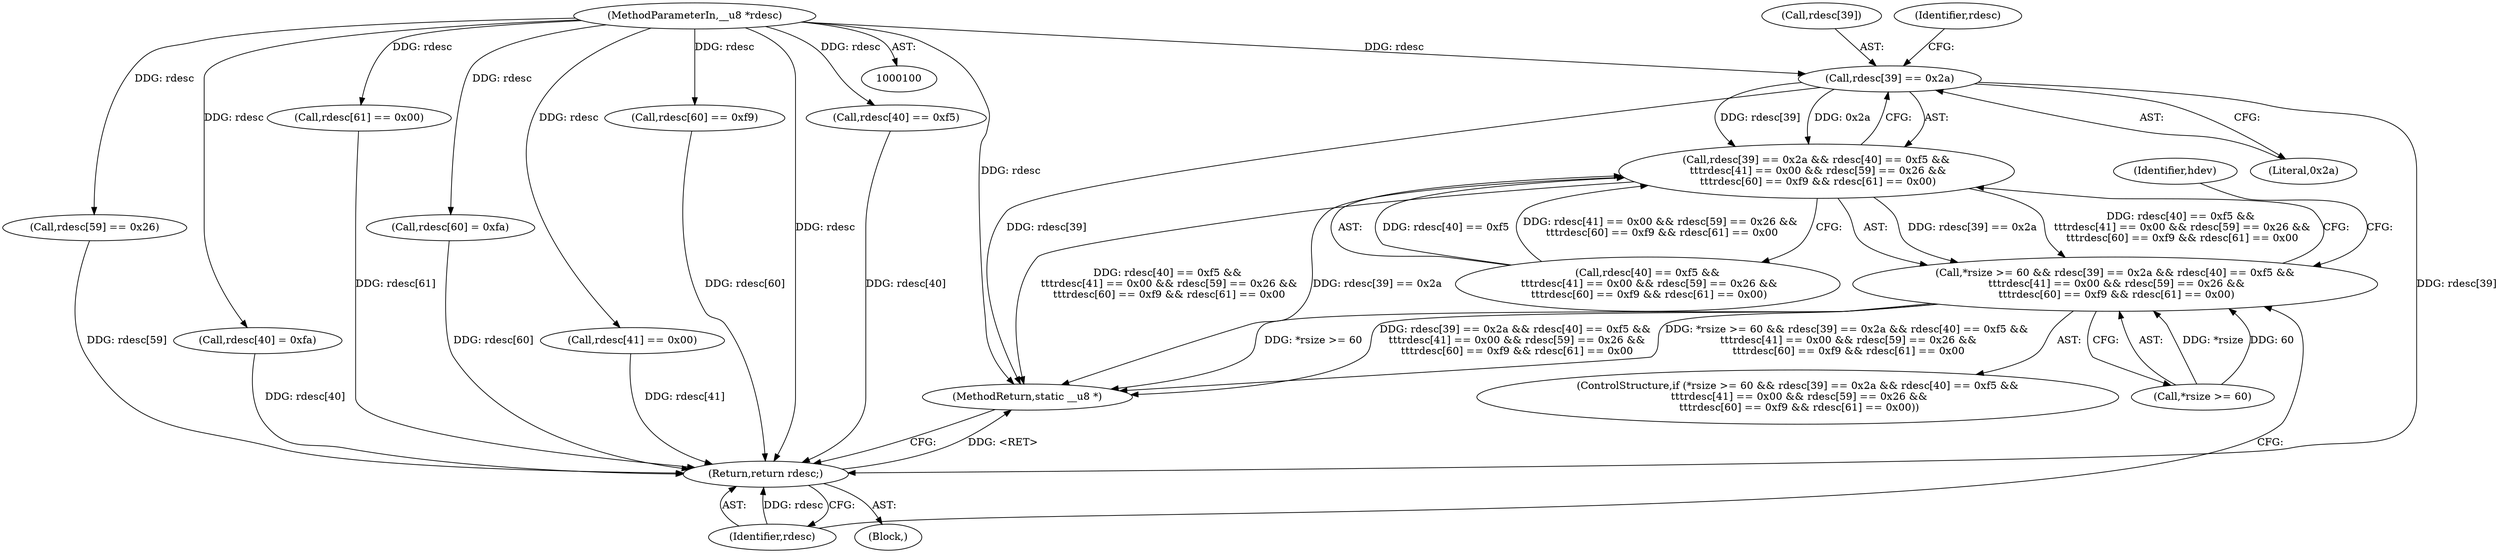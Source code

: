 digraph "0_linux_4ab25786c87eb20857bbb715c3ae34ec8fd6a214_3@pointer" {
"1000112" [label="(Call,rdesc[39] == 0x2a)"];
"1000102" [label="(MethodParameterIn,__u8 *rdesc)"];
"1000111" [label="(Call,rdesc[39] == 0x2a && rdesc[40] == 0xf5 &&\n \t\t\trdesc[41] == 0x00 && rdesc[59] == 0x26 &&\n \t\t\trdesc[60] == 0xf9 && rdesc[61] == 0x00)"];
"1000106" [label="(Call,*rsize >= 60 && rdesc[39] == 0x2a && rdesc[40] == 0xf5 &&\n \t\t\trdesc[41] == 0x00 && rdesc[59] == 0x26 &&\n \t\t\trdesc[60] == 0xf9 && rdesc[61] == 0x00)"];
"1000160" [label="(Return,return rdesc;)"];
"1000118" [label="(Call,rdesc[40] == 0xf5)"];
"1000130" [label="(Call,rdesc[59] == 0x26)"];
"1000111" [label="(Call,rdesc[39] == 0x2a && rdesc[40] == 0xf5 &&\n \t\t\trdesc[41] == 0x00 && rdesc[59] == 0x26 &&\n \t\t\trdesc[60] == 0xf9 && rdesc[61] == 0x00)"];
"1000113" [label="(Call,rdesc[39])"];
"1000161" [label="(Identifier,rdesc)"];
"1000160" [label="(Return,return rdesc;)"];
"1000106" [label="(Call,*rsize >= 60 && rdesc[39] == 0x2a && rdesc[40] == 0xf5 &&\n \t\t\trdesc[41] == 0x00 && rdesc[59] == 0x26 &&\n \t\t\trdesc[60] == 0xf9 && rdesc[61] == 0x00)"];
"1000162" [label="(MethodReturn,static __u8 *)"];
"1000105" [label="(ControlStructure,if (*rsize >= 60 && rdesc[39] == 0x2a && rdesc[40] == 0xf5 &&\n \t\t\trdesc[41] == 0x00 && rdesc[59] == 0x26 &&\n \t\t\trdesc[60] == 0xf9 && rdesc[61] == 0x00))"];
"1000120" [label="(Identifier,rdesc)"];
"1000155" [label="(Call,rdesc[40] = 0xfa)"];
"1000104" [label="(Block,)"];
"1000102" [label="(MethodParameterIn,__u8 *rdesc)"];
"1000117" [label="(Call,rdesc[40] == 0xf5 &&\n \t\t\trdesc[41] == 0x00 && rdesc[59] == 0x26 &&\n \t\t\trdesc[60] == 0xf9 && rdesc[61] == 0x00)"];
"1000141" [label="(Call,rdesc[61] == 0x00)"];
"1000150" [label="(Call,rdesc[60] = 0xfa)"];
"1000124" [label="(Call,rdesc[41] == 0x00)"];
"1000136" [label="(Call,rdesc[60] == 0xf9)"];
"1000116" [label="(Literal,0x2a)"];
"1000107" [label="(Call,*rsize >= 60)"];
"1000112" [label="(Call,rdesc[39] == 0x2a)"];
"1000148" [label="(Identifier,hdev)"];
"1000112" -> "1000111"  [label="AST: "];
"1000112" -> "1000116"  [label="CFG: "];
"1000113" -> "1000112"  [label="AST: "];
"1000116" -> "1000112"  [label="AST: "];
"1000120" -> "1000112"  [label="CFG: "];
"1000111" -> "1000112"  [label="CFG: "];
"1000112" -> "1000162"  [label="DDG: rdesc[39]"];
"1000112" -> "1000111"  [label="DDG: rdesc[39]"];
"1000112" -> "1000111"  [label="DDG: 0x2a"];
"1000102" -> "1000112"  [label="DDG: rdesc"];
"1000112" -> "1000160"  [label="DDG: rdesc[39]"];
"1000102" -> "1000100"  [label="AST: "];
"1000102" -> "1000162"  [label="DDG: rdesc"];
"1000102" -> "1000118"  [label="DDG: rdesc"];
"1000102" -> "1000124"  [label="DDG: rdesc"];
"1000102" -> "1000130"  [label="DDG: rdesc"];
"1000102" -> "1000136"  [label="DDG: rdesc"];
"1000102" -> "1000141"  [label="DDG: rdesc"];
"1000102" -> "1000150"  [label="DDG: rdesc"];
"1000102" -> "1000155"  [label="DDG: rdesc"];
"1000102" -> "1000160"  [label="DDG: rdesc"];
"1000111" -> "1000106"  [label="AST: "];
"1000111" -> "1000117"  [label="CFG: "];
"1000117" -> "1000111"  [label="AST: "];
"1000106" -> "1000111"  [label="CFG: "];
"1000111" -> "1000162"  [label="DDG: rdesc[40] == 0xf5 &&\n \t\t\trdesc[41] == 0x00 && rdesc[59] == 0x26 &&\n \t\t\trdesc[60] == 0xf9 && rdesc[61] == 0x00"];
"1000111" -> "1000162"  [label="DDG: rdesc[39] == 0x2a"];
"1000111" -> "1000106"  [label="DDG: rdesc[39] == 0x2a"];
"1000111" -> "1000106"  [label="DDG: rdesc[40] == 0xf5 &&\n \t\t\trdesc[41] == 0x00 && rdesc[59] == 0x26 &&\n \t\t\trdesc[60] == 0xf9 && rdesc[61] == 0x00"];
"1000117" -> "1000111"  [label="DDG: rdesc[40] == 0xf5"];
"1000117" -> "1000111"  [label="DDG: rdesc[41] == 0x00 && rdesc[59] == 0x26 &&\n \t\t\trdesc[60] == 0xf9 && rdesc[61] == 0x00"];
"1000106" -> "1000105"  [label="AST: "];
"1000106" -> "1000107"  [label="CFG: "];
"1000107" -> "1000106"  [label="AST: "];
"1000148" -> "1000106"  [label="CFG: "];
"1000161" -> "1000106"  [label="CFG: "];
"1000106" -> "1000162"  [label="DDG: *rsize >= 60"];
"1000106" -> "1000162"  [label="DDG: rdesc[39] == 0x2a && rdesc[40] == 0xf5 &&\n \t\t\trdesc[41] == 0x00 && rdesc[59] == 0x26 &&\n \t\t\trdesc[60] == 0xf9 && rdesc[61] == 0x00"];
"1000106" -> "1000162"  [label="DDG: *rsize >= 60 && rdesc[39] == 0x2a && rdesc[40] == 0xf5 &&\n \t\t\trdesc[41] == 0x00 && rdesc[59] == 0x26 &&\n \t\t\trdesc[60] == 0xf9 && rdesc[61] == 0x00"];
"1000107" -> "1000106"  [label="DDG: *rsize"];
"1000107" -> "1000106"  [label="DDG: 60"];
"1000160" -> "1000104"  [label="AST: "];
"1000160" -> "1000161"  [label="CFG: "];
"1000161" -> "1000160"  [label="AST: "];
"1000162" -> "1000160"  [label="CFG: "];
"1000160" -> "1000162"  [label="DDG: <RET>"];
"1000161" -> "1000160"  [label="DDG: rdesc"];
"1000141" -> "1000160"  [label="DDG: rdesc[61]"];
"1000124" -> "1000160"  [label="DDG: rdesc[41]"];
"1000150" -> "1000160"  [label="DDG: rdesc[60]"];
"1000155" -> "1000160"  [label="DDG: rdesc[40]"];
"1000118" -> "1000160"  [label="DDG: rdesc[40]"];
"1000136" -> "1000160"  [label="DDG: rdesc[60]"];
"1000130" -> "1000160"  [label="DDG: rdesc[59]"];
}
